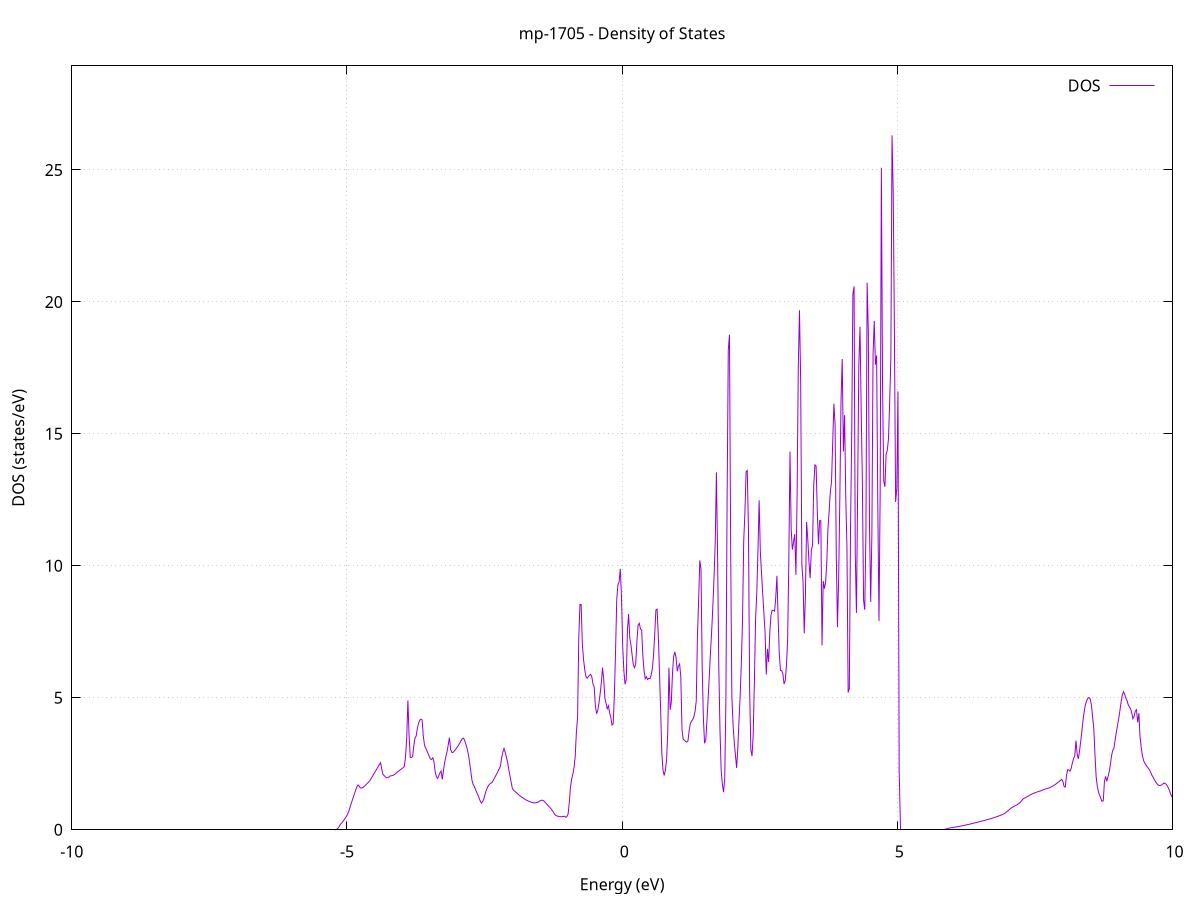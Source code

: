 set title 'mp-1705 - Density of States'
set xlabel 'Energy (eV)'
set ylabel 'DOS (states/eV)'
set grid
set xrange [-10:10]
set yrange [0:28.942]
set xzeroaxis lt -1
set terminal png size 800,600
set output 'mp-1705_dos_gnuplot.png'
plot '-' using 1:2 with lines title 'DOS'
-16.506800 0.000000
-16.485200 0.000000
-16.463600 0.000000
-16.442100 0.000000
-16.420500 0.000000
-16.398900 0.000000
-16.377400 0.000000
-16.355800 0.000000
-16.334300 0.000000
-16.312700 0.000000
-16.291100 0.000000
-16.269600 0.000000
-16.248000 0.000000
-16.226500 0.000000
-16.204900 0.000000
-16.183300 0.000000
-16.161800 0.000000
-16.140200 0.000000
-16.118600 0.000000
-16.097100 0.000000
-16.075500 0.000000
-16.054000 0.000000
-16.032400 0.000000
-16.010800 0.000000
-15.989300 0.000000
-15.967700 0.000000
-15.946100 0.000000
-15.924600 0.000000
-15.903000 0.000000
-15.881500 0.000000
-15.859900 0.000000
-15.838300 0.000000
-15.816800 0.000000
-15.795200 0.000000
-15.773700 0.000000
-15.752100 0.000000
-15.730500 0.000000
-15.709000 0.000000
-15.687400 0.000000
-15.665800 0.000000
-15.644300 0.000000
-15.622700 0.000000
-15.601200 0.000000
-15.579600 0.000000
-15.558000 0.000000
-15.536500 0.000000
-15.514900 0.000000
-15.493400 0.000000
-15.471800 0.000000
-15.450200 0.000000
-15.428700 0.000000
-15.407100 0.000000
-15.385500 0.000000
-15.364000 0.000000
-15.342400 0.000000
-15.320900 0.000000
-15.299300 0.000000
-15.277700 0.000000
-15.256200 0.000000
-15.234600 0.000000
-15.213000 0.000000
-15.191500 0.000000
-15.169900 0.000000
-15.148400 0.000000
-15.126800 0.000000
-15.105200 0.000000
-15.083700 0.000000
-15.062100 0.000000
-15.040600 0.000000
-15.019000 0.000000
-14.997400 0.000000
-14.975900 0.000000
-14.954300 0.000000
-14.932700 0.000000
-14.911200 0.000000
-14.889600 0.000000
-14.868100 0.000000
-14.846500 0.000000
-14.824900 0.000000
-14.803400 0.000000
-14.781800 0.000000
-14.760300 0.000000
-14.738700 0.000000
-14.717100 0.000000
-14.695600 0.000000
-14.674000 0.000000
-14.652400 0.000000
-14.630900 0.000000
-14.609300 0.000000
-14.587800 0.000000
-14.566200 0.000000
-14.544600 0.047100
-14.523100 0.322900
-14.501500 0.465900
-14.479900 0.620400
-14.458400 0.786400
-14.436800 0.963900
-14.415300 1.152900
-14.393700 1.349000
-14.372100 1.573300
-14.350600 1.880800
-14.329000 2.006600
-14.307500 2.117000
-14.285900 2.212100
-14.264300 2.291600
-14.242800 2.354900
-14.221200 2.398400
-14.199600 2.422100
-14.178100 2.432700
-14.156500 2.440900
-14.135000 2.445400
-14.113400 2.493600
-14.091800 2.593900
-14.070300 2.727100
-14.048700 2.868300
-14.027200 2.978700
-14.005600 3.089100
-13.984000 3.162600
-13.962500 3.195500
-13.940900 3.187100
-13.919300 3.123800
-13.897800 3.038500
-13.876200 2.949600
-13.854700 2.857100
-13.833100 2.760900
-13.811500 2.661000
-13.790000 2.570400
-13.768400 2.116600
-13.746800 1.954900
-13.725300 1.974800
-13.703700 2.061200
-13.682200 2.204700
-13.660600 2.318400
-13.639000 2.633800
-13.617500 3.087400
-13.595900 3.413600
-13.574400 3.841400
-13.552800 4.112500
-13.531200 4.565900
-13.509700 5.110600
-13.488100 6.406500
-13.466500 6.286100
-13.445000 5.745800
-13.423400 4.907800
-13.401900 4.393500
-13.380300 4.184400
-13.358700 3.922300
-13.337200 3.576000
-13.315600 3.145600
-13.294100 2.631000
-13.272500 2.371400
-13.250900 2.286000
-13.229400 2.328000
-13.207800 2.508700
-13.186200 2.597100
-13.164700 2.588800
-13.143100 2.658700
-13.121600 2.771300
-13.100000 3.111900
-13.078400 4.115300
-13.056900 4.514600
-13.035300 4.816500
-13.013700 5.049000
-12.992200 5.280500
-12.970600 5.802800
-12.949100 6.272800
-12.927500 5.895100
-12.905900 5.492700
-12.884400 5.584900
-12.862800 5.688100
-12.841300 5.710200
-12.819700 5.414900
-12.798100 4.343600
-12.776600 3.729700
-12.755000 3.645900
-12.733400 3.535900
-12.711900 3.456800
-12.690300 3.941200
-12.668800 4.391300
-12.647200 4.612800
-12.625600 4.092900
-12.604100 4.211300
-12.582500 4.715700
-12.560900 5.535500
-12.539400 7.397000
-12.517800 9.798000
-12.496300 13.563000
-12.474700 19.666100
-12.453100 14.035200
-12.431600 13.399000
-12.410000 12.263800
-12.388500 12.341100
-12.366900 18.700600
-12.345300 14.053800
-12.323800 9.318900
-12.302200 10.228400
-12.280600 10.290700
-12.259100 10.307400
-12.237500 10.426800
-12.216000 10.131600
-12.194400 7.263600
-12.172800 6.217900
-12.151300 5.671500
-12.129700 5.307100
-12.108200 4.973400
-12.086600 4.424100
-12.065000 5.934600
-12.043500 9.685200
-12.021900 14.892800
-12.000300 13.111500
-11.978800 11.199000
-11.957200 10.945200
-11.935700 10.684700
-11.914100 19.197300
-11.892500 8.895100
-11.871000 4.433400
-11.849400 4.061200
-11.827800 4.487800
-11.806300 4.303500
-11.784700 4.214400
-11.763200 3.859100
-11.741600 3.470000
-11.720000 3.402100
-11.698500 3.516600
-11.676900 4.089200
-11.655400 4.262700
-11.633800 4.587300
-11.612200 5.105900
-11.590700 5.753400
-11.569100 6.362600
-11.547500 9.462800
-11.526000 9.954200
-11.504400 7.523100
-11.482900 4.122000
-11.461300 25.915500
-11.439700 27.097100
-11.418200 24.021200
-11.396600 17.007200
-11.375100 19.320300
-11.353500 26.169800
-11.331900 28.110700
-11.310400 14.290600
-11.288800 8.309000
-11.267200 2.191600
-11.245700 0.000000
-11.224100 0.000000
-11.202600 0.000000
-11.181000 0.000000
-11.159400 0.000000
-11.137900 0.000000
-11.116300 0.000000
-11.094700 0.000000
-11.073200 0.000000
-11.051600 0.000000
-11.030100 0.000000
-11.008500 0.000000
-10.986900 0.000000
-10.965400 0.000000
-10.943800 0.000000
-10.922300 0.000000
-10.900700 0.000000
-10.879100 0.000000
-10.857600 0.000000
-10.836000 0.000000
-10.814400 0.000000
-10.792900 0.000000
-10.771300 0.000000
-10.749800 0.000000
-10.728200 0.000000
-10.706600 0.000000
-10.685100 0.000000
-10.663500 0.000000
-10.642000 0.000000
-10.620400 0.000000
-10.598800 0.000000
-10.577300 0.000000
-10.555700 0.000000
-10.534100 0.000000
-10.512600 0.000000
-10.491000 0.000000
-10.469500 0.000000
-10.447900 0.000000
-10.426300 0.000000
-10.404800 0.000000
-10.383200 0.000000
-10.361600 0.000000
-10.340100 0.000000
-10.318500 0.000000
-10.297000 0.000000
-10.275400 0.000000
-10.253800 0.000000
-10.232300 0.000000
-10.210700 0.000000
-10.189200 0.000000
-10.167600 0.000000
-10.146000 0.000000
-10.124500 0.000000
-10.102900 0.000000
-10.081300 0.000000
-10.059800 0.000000
-10.038200 0.000000
-10.016700 0.000000
-9.995100 0.000000
-9.973500 0.000000
-9.952000 0.000000
-9.930400 0.000000
-9.908900 0.000000
-9.887300 0.000000
-9.865700 0.000000
-9.844200 0.000000
-9.822600 0.000000
-9.801000 0.000000
-9.779500 0.000000
-9.757900 0.000000
-9.736400 0.000000
-9.714800 0.000000
-9.693200 0.000000
-9.671700 0.000000
-9.650100 0.000000
-9.628500 0.000000
-9.607000 0.000000
-9.585400 0.000000
-9.563900 0.000000
-9.542300 0.000000
-9.520700 0.000000
-9.499200 0.000000
-9.477600 0.000000
-9.456100 0.000000
-9.434500 0.000000
-9.412900 0.000000
-9.391400 0.000000
-9.369800 0.000000
-9.348200 0.000000
-9.326700 0.000000
-9.305100 0.000000
-9.283600 0.000000
-9.262000 0.000000
-9.240400 0.000000
-9.218900 0.000000
-9.197300 0.000000
-9.175800 0.000000
-9.154200 0.000000
-9.132600 0.000000
-9.111100 0.000000
-9.089500 0.000000
-9.067900 0.000000
-9.046400 0.000000
-9.024800 0.000000
-9.003300 0.000000
-8.981700 0.000000
-8.960100 0.000000
-8.938600 0.000000
-8.917000 0.000000
-8.895400 0.000000
-8.873900 0.000000
-8.852300 0.000000
-8.830800 0.000000
-8.809200 0.000000
-8.787600 0.000000
-8.766100 0.000000
-8.744500 0.000000
-8.723000 0.000000
-8.701400 0.000000
-8.679800 0.000000
-8.658300 0.000000
-8.636700 0.000000
-8.615100 0.000000
-8.593600 0.000000
-8.572000 0.000000
-8.550500 0.000000
-8.528900 0.000000
-8.507300 0.000000
-8.485800 0.000000
-8.464200 0.000000
-8.442600 0.000000
-8.421100 0.000000
-8.399500 0.000000
-8.378000 0.000000
-8.356400 0.000000
-8.334800 0.000000
-8.313300 0.000000
-8.291700 0.000000
-8.270200 0.000000
-8.248600 0.000000
-8.227000 0.000000
-8.205500 0.000000
-8.183900 0.000000
-8.162300 0.000000
-8.140800 0.000000
-8.119200 0.000000
-8.097700 0.000000
-8.076100 0.000000
-8.054500 0.000000
-8.033000 0.000000
-8.011400 0.000000
-7.989900 0.000000
-7.968300 0.000000
-7.946700 0.000000
-7.925200 0.000000
-7.903600 0.000000
-7.882000 0.000000
-7.860500 0.000000
-7.838900 0.000000
-7.817400 0.000000
-7.795800 0.000000
-7.774200 0.000000
-7.752700 0.000000
-7.731100 0.000000
-7.709500 0.000000
-7.688000 0.000000
-7.666400 0.000000
-7.644900 0.000000
-7.623300 0.000000
-7.601700 0.000000
-7.580200 0.000000
-7.558600 0.000000
-7.537100 0.000000
-7.515500 0.000000
-7.493900 0.000000
-7.472400 0.000000
-7.450800 0.000000
-7.429200 0.000000
-7.407700 0.000000
-7.386100 0.000000
-7.364600 0.000000
-7.343000 0.000000
-7.321400 0.000000
-7.299900 0.000000
-7.278300 0.000000
-7.256800 0.000000
-7.235200 0.000000
-7.213600 0.000000
-7.192100 0.000000
-7.170500 0.000000
-7.148900 0.000000
-7.127400 0.000000
-7.105800 0.000000
-7.084300 0.000000
-7.062700 0.000000
-7.041100 0.000000
-7.019600 0.000000
-6.998000 0.000000
-6.976400 0.000000
-6.954900 0.000000
-6.933300 0.000000
-6.911800 0.000000
-6.890200 0.000000
-6.868600 0.000000
-6.847100 0.000000
-6.825500 0.000000
-6.804000 0.000000
-6.782400 0.000000
-6.760800 0.000000
-6.739300 0.000000
-6.717700 0.000000
-6.696100 0.000000
-6.674600 0.000000
-6.653000 0.000000
-6.631500 0.000000
-6.609900 0.000000
-6.588300 0.000000
-6.566800 0.000000
-6.545200 0.000000
-6.523700 0.000000
-6.502100 0.000000
-6.480500 0.000000
-6.459000 0.000000
-6.437400 0.000000
-6.415800 0.000000
-6.394300 0.000000
-6.372700 0.000000
-6.351200 0.000000
-6.329600 0.000000
-6.308000 0.000000
-6.286500 0.000000
-6.264900 0.000000
-6.243300 0.000000
-6.221800 0.000000
-6.200200 0.000000
-6.178700 0.000000
-6.157100 0.000000
-6.135500 0.000000
-6.114000 0.000000
-6.092400 0.000000
-6.070900 0.000000
-6.049300 0.000000
-6.027700 0.000000
-6.006200 0.000000
-5.984600 0.000000
-5.963000 0.000000
-5.941500 0.000000
-5.919900 0.000000
-5.898400 0.000000
-5.876800 0.000000
-5.855200 0.000000
-5.833700 0.000000
-5.812100 0.000000
-5.790600 0.000000
-5.769000 0.000000
-5.747400 0.000000
-5.725900 0.000000
-5.704300 0.000000
-5.682700 0.000000
-5.661200 0.000000
-5.639600 0.000000
-5.618100 0.000000
-5.596500 0.000000
-5.574900 0.000000
-5.553400 0.000000
-5.531800 0.000000
-5.510200 0.000000
-5.488700 0.000000
-5.467100 0.000000
-5.445600 0.000000
-5.424000 0.000000
-5.402400 0.000000
-5.380900 0.000000
-5.359300 0.000000
-5.337800 0.000000
-5.316200 0.000000
-5.294600 0.000000
-5.273100 0.000000
-5.251500 0.000000
-5.229900 0.000000
-5.208400 0.000600
-5.186800 0.017200
-5.165300 0.056200
-5.143700 0.117500
-5.122100 0.196900
-5.100600 0.246900
-5.079000 0.301900
-5.057500 0.361900
-5.035900 0.426800
-5.014300 0.496100
-4.992800 0.569000
-4.971200 0.675800
-4.949600 0.818400
-4.928100 0.958900
-4.906500 1.097300
-4.885000 1.233500
-4.863400 1.367700
-4.841800 1.499700
-4.820300 1.629600
-4.798700 1.699600
-4.777100 1.651600
-4.755600 1.585100
-4.734000 1.578300
-4.712500 1.601400
-4.690900 1.634200
-4.669300 1.676100
-4.647800 1.720500
-4.626200 1.766100
-4.604700 1.813700
-4.583100 1.863600
-4.561500 1.939800
-4.540000 2.016500
-4.518400 2.093400
-4.496800 2.170000
-4.475300 2.246500
-4.453700 2.322800
-4.432200 2.397800
-4.410600 2.470200
-4.389000 2.539800
-4.367500 2.294600
-4.345900 2.096900
-4.324300 2.052800
-4.302800 1.999600
-4.281200 1.970000
-4.259700 1.975300
-4.238100 2.000100
-4.216500 2.040500
-4.195000 2.043900
-4.173400 2.054100
-4.151900 2.075100
-4.130300 2.104900
-4.108700 2.141800
-4.087200 2.179300
-4.065600 2.215800
-4.044000 2.251500
-4.022500 2.286200
-4.000900 2.320000
-3.979400 2.352800
-3.957800 2.407500
-3.936200 2.755100
-3.914700 3.470400
-3.893100 4.898500
-3.871600 3.576700
-3.850000 2.742800
-3.828400 2.740300
-3.806900 2.776000
-3.785300 3.183100
-3.763700 3.475500
-3.742200 3.555500
-3.720600 3.849800
-3.699100 4.035600
-3.677500 4.147900
-3.655900 4.190900
-3.634400 4.163700
-3.612800 3.551100
-3.591200 3.204100
-3.569700 3.099700
-3.548100 2.997000
-3.526600 2.887700
-3.505000 2.778400
-3.483400 2.679500
-3.461900 2.667200
-3.440300 2.726900
-3.418800 2.573300
-3.397200 2.189000
-3.375600 2.017700
-3.354100 1.947500
-3.332500 2.045200
-3.310900 2.157800
-3.289400 2.222800
-3.267800 1.911500
-3.246300 2.244600
-3.224700 2.555200
-3.203100 2.777400
-3.181600 2.960700
-3.160000 3.216800
-3.138500 3.492600
-3.116900 3.052900
-3.095300 2.934800
-3.073800 2.926900
-3.052200 2.977300
-3.030600 3.033600
-3.009100 3.094500
-2.987500 3.160000
-2.966000 3.230100
-2.944400 3.304800
-2.922800 3.386000
-2.901300 3.459600
-2.879700 3.467900
-2.858100 3.364200
-2.836600 3.222000
-2.815000 3.066300
-2.793500 2.849700
-2.771900 2.567400
-2.750300 2.210900
-2.728800 1.880100
-2.707200 1.708800
-2.685700 1.640900
-2.664100 1.525700
-2.642500 1.419900
-2.621000 1.318600
-2.599400 1.201800
-2.577800 1.087600
-2.556300 1.009400
-2.534700 1.067200
-2.513200 1.170600
-2.491600 1.342800
-2.470000 1.488600
-2.448500 1.601200
-2.426900 1.681100
-2.405400 1.734900
-2.383800 1.764900
-2.362200 1.796000
-2.340700 1.876300
-2.319100 1.959000
-2.297500 2.044300
-2.276000 2.132000
-2.254400 2.222100
-2.232900 2.313300
-2.211300 2.405200
-2.189700 2.716300
-2.168200 2.938500
-2.146600 3.082000
-2.125000 2.931200
-2.103500 2.763200
-2.081900 2.565500
-2.060400 2.300100
-2.038800 2.046000
-2.017200 1.803300
-1.995700 1.578200
-1.974100 1.499700
-1.952600 1.463300
-1.931000 1.424300
-1.909400 1.383000
-1.887900 1.342600
-1.866300 1.304300
-1.844700 1.268300
-1.823200 1.234500
-1.801600 1.202800
-1.780100 1.173400
-1.758500 1.146100
-1.736900 1.121100
-1.715400 1.098200
-1.693800 1.077600
-1.672300 1.059100
-1.650700 1.042600
-1.629100 1.029800
-1.607600 1.022400
-1.586000 1.020400
-1.564400 1.023900
-1.542900 1.032800
-1.521300 1.058000
-1.499800 1.087300
-1.478200 1.112700
-1.456600 1.119700
-1.435100 1.109300
-1.413500 1.075500
-1.391900 1.025000
-1.370400 0.974800
-1.348800 0.925200
-1.327300 0.876000
-1.305700 0.827200
-1.284100 0.774500
-1.262600 0.711300
-1.241000 0.639700
-1.219500 0.570000
-1.197900 0.536300
-1.176300 0.518100
-1.154800 0.505000
-1.133200 0.497100
-1.111600 0.494400
-1.090100 0.496800
-1.068500 0.504400
-1.047000 0.515900
-1.025400 0.473700
-1.003800 0.505800
-0.982300 0.597200
-0.960700 1.023300
-0.939100 1.611100
-0.917600 1.925000
-0.896000 2.099900
-0.874500 2.353300
-0.852900 2.775800
-0.831300 3.706700
-0.809800 4.257300
-0.788200 7.241800
-0.766700 8.537800
-0.745100 8.531900
-0.723500 7.049200
-0.702000 6.465000
-0.680400 6.077000
-0.658800 5.817500
-0.637300 5.739100
-0.615700 5.795600
-0.594200 5.851900
-0.572600 5.888600
-0.551000 5.790000
-0.529500 5.519200
-0.507900 5.413400
-0.486400 4.694700
-0.464800 4.394600
-0.443200 4.522600
-0.421700 4.796000
-0.400100 5.152400
-0.378500 5.568700
-0.357000 6.144300
-0.335400 5.717900
-0.313900 4.980400
-0.292300 4.793600
-0.270700 4.584300
-0.249200 4.696800
-0.227600 4.432700
-0.206000 4.255400
-0.184500 3.970800
-0.162900 4.014900
-0.141400 5.082800
-0.119800 6.769900
-0.098200 8.720000
-0.076700 9.287500
-0.055100 9.386500
-0.033600 9.884400
-0.012000 8.841900
0.009600 6.976200
0.031100 6.028700
0.052700 5.516100
0.074300 5.671800
0.095800 7.557600
0.117400 8.178000
0.138900 7.271500
0.160500 6.990200
0.182100 6.606600
0.203600 6.245800
0.225200 6.139000
0.246700 6.284200
0.268300 7.140900
0.289900 7.749800
0.311400 7.825600
0.333000 7.613500
0.354600 7.561800
0.376100 6.607100
0.397700 6.037700
0.419200 5.722600
0.440800 5.795700
0.462400 5.692700
0.483900 5.733500
0.505500 5.727300
0.527100 5.862600
0.548600 6.102500
0.570200 6.607100
0.591700 7.389400
0.613300 8.327100
0.634900 8.361800
0.656400 7.387700
0.678000 6.004500
0.699500 4.516000
0.721100 2.901800
0.742700 2.253000
0.764200 2.055700
0.785800 2.266400
0.807400 2.641000
0.828900 3.712100
0.850500 6.141800
0.872000 4.543600
0.893600 4.840500
0.915200 5.953300
0.936700 6.567400
0.958300 6.741600
0.979800 6.510400
1.001400 6.004100
1.023000 6.201500
1.044500 6.284800
1.066100 5.788300
1.087700 3.795400
1.109200 3.422100
1.130800 3.392400
1.152300 3.348900
1.173900 3.322800
1.195500 3.359100
1.217000 3.750100
1.238600 4.019900
1.260200 4.112400
1.281700 4.173400
1.303300 4.287700
1.324800 4.485500
1.346400 4.874900
1.368000 7.312000
1.389500 8.693000
1.411100 10.207700
1.432600 9.863600
1.454200 6.188000
1.475800 4.248000
1.497300 3.277800
1.518900 3.396300
1.540500 4.109100
1.562000 4.965800
1.583600 5.813200
1.605100 6.725800
1.626700 7.529200
1.648300 8.479200
1.669800 9.590200
1.691400 10.905900
1.712900 13.542000
1.734500 10.340500
1.756100 6.193400
1.777600 3.775300
1.799200 2.261000
1.820800 1.729200
1.842300 1.426400
1.863900 1.918900
1.885400 4.967800
1.907000 12.470000
1.928600 18.177300
1.950100 18.758200
1.971700 10.660500
1.993300 5.053400
2.014800 4.013000
2.036400 3.318300
2.057900 2.854700
2.079500 2.344100
2.101100 3.059600
2.122600 4.123100
2.144200 5.074300
2.165700 6.293700
2.187300 7.966100
2.208900 10.931700
2.230400 11.999600
2.252000 13.563500
2.273600 13.610600
2.295100 11.387400
2.316700 5.301200
2.338200 3.032800
2.359800 2.790700
2.381400 3.608500
2.402900 5.589800
2.424500 8.002100
2.446000 8.952200
2.467600 10.553200
2.489200 12.484700
2.510700 10.537700
2.532300 9.717100
2.553900 8.955500
2.575400 8.219200
2.597000 7.460800
2.618500 5.884000
2.640100 6.855300
2.661700 6.352100
2.683200 7.482300
2.704800 8.144900
2.726400 8.317900
2.747900 8.309400
2.769500 8.282400
2.791000 8.799100
2.812600 9.622300
2.834200 8.005500
2.855700 6.643300
2.877300 6.035700
2.898800 6.032100
2.920400 5.914300
2.942000 5.519900
2.963500 5.652800
2.985100 6.222700
3.006700 7.175400
3.028200 10.124100
3.049800 14.328700
3.071300 11.402800
3.092900 10.614100
3.114500 10.903100
3.136000 11.202700
3.157600 9.661600
3.179200 12.687100
3.200700 17.554000
3.222300 19.681800
3.243800 16.999800
3.265400 10.042200
3.287000 9.393000
3.308500 7.443800
3.330100 8.870100
3.351600 11.661400
3.373200 10.997700
3.394800 10.142300
3.416300 9.535700
3.437900 10.598300
3.459500 10.775200
3.481000 13.042900
3.502600 13.826600
3.524100 13.781100
3.545700 12.068300
3.567300 10.815300
3.588800 11.714300
3.610400 11.709900
3.631900 6.987300
3.653500 9.426200
3.675100 9.136200
3.696600 9.367100
3.718200 10.123600
3.739800 11.424400
3.761300 12.070300
3.782900 12.815100
3.804400 13.180600
3.826000 14.673100
3.847600 16.140400
3.869100 15.370200
3.890700 10.469100
3.912300 7.675100
3.933800 9.477100
3.955400 12.559000
3.976900 16.248600
3.998500 17.836500
4.020100 14.331900
4.041600 15.708400
4.063200 12.593900
4.084700 10.723900
4.106300 5.201800
4.127900 5.353100
4.149400 11.370800
4.171000 14.903200
4.192600 20.287100
4.214100 20.589600
4.235700 10.481600
4.257200 8.215500
4.278800 12.789200
4.300400 17.621300
4.321900 19.058000
4.343500 15.877100
4.365000 13.166700
4.386600 8.700400
4.408200 8.335700
4.429700 11.303800
4.451300 20.728900
4.472900 18.929800
4.494400 11.513500
4.516000 8.632500
4.537500 11.132600
4.559100 17.997100
4.580700 19.279700
4.602200 17.621600
4.623800 17.968900
4.645400 12.277000
4.666900 7.906900
4.688500 12.818000
4.710000 25.082500
4.731600 16.814200
4.753200 13.212200
4.774700 12.993500
4.796300 14.227700
4.817800 14.378100
4.839400 14.809300
4.861000 16.213000
4.882500 17.867600
4.904100 26.311100
4.925700 24.109600
4.947200 18.854200
4.968800 12.420800
4.990300 12.937600
5.011900 16.609100
5.033500 2.273800
5.055000 0.000000
5.076600 0.000000
5.098100 0.000000
5.119700 0.000000
5.141300 0.000000
5.162800 0.000000
5.184400 0.000000
5.206000 0.000000
5.227500 0.000000
5.249100 0.000000
5.270600 0.000000
5.292200 0.000000
5.313800 0.000000
5.335300 0.000000
5.356900 0.000000
5.378500 0.000000
5.400000 0.000000
5.421600 0.000000
5.443100 0.000000
5.464700 0.000000
5.486300 0.000000
5.507800 0.000000
5.529400 0.000000
5.550900 0.000000
5.572500 0.000000
5.594100 0.000000
5.615600 0.000000
5.637200 0.000000
5.658800 0.000000
5.680300 0.000000
5.701900 0.000000
5.723400 0.000000
5.745000 0.000000
5.766600 0.000000
5.788100 0.000000
5.809700 0.000000
5.831200 0.000000
5.852800 0.011900
5.874400 0.026200
5.895900 0.039200
5.917500 0.050800
5.939100 0.061100
5.960600 0.070100
5.982200 0.077800
6.003700 0.084900
6.025300 0.092200
6.046900 0.099700
6.068400 0.107500
6.090000 0.115500
6.111600 0.123700
6.133100 0.132200
6.154700 0.141000
6.176200 0.149900
6.197800 0.159200
6.219400 0.168600
6.240900 0.178300
6.262500 0.188300
6.284000 0.198400
6.305600 0.208900
6.327200 0.219500
6.348700 0.230400
6.370300 0.241600
6.391900 0.253000
6.413400 0.264400
6.435000 0.275800
6.456500 0.287300
6.478100 0.298800
6.499700 0.310300
6.521200 0.321900
6.542800 0.333500
6.564300 0.345100
6.585900 0.356800
6.607500 0.368700
6.629000 0.381200
6.650600 0.394100
6.672200 0.407400
6.693700 0.420600
6.715300 0.434200
6.736800 0.448200
6.758400 0.462600
6.780000 0.477400
6.801500 0.492500
6.823100 0.508100
6.844700 0.524000
6.866200 0.540400
6.887800 0.557100
6.909300 0.575800
6.930900 0.598500
6.952500 0.625300
6.974000 0.656100
6.995600 0.690900
7.017100 0.729800
7.038700 0.772400
7.060300 0.810700
7.081800 0.839300
7.103400 0.865800
7.125000 0.891200
7.146500 0.916000
7.168100 0.940100
7.189600 0.966300
7.211200 1.000000
7.232800 1.041300
7.254300 1.090200
7.275900 1.146800
7.297500 1.184900
7.319000 1.206900
7.340600 1.230300
7.362100 1.255300
7.383700 1.281600
7.405300 1.309500
7.426800 1.333900
7.448400 1.355100
7.469900 1.375000
7.491500 1.393800
7.513100 1.411300
7.534600 1.427500
7.556200 1.442500
7.577800 1.456200
7.599300 1.468800
7.620900 1.488300
7.642400 1.507700
7.664000 1.525000
7.685600 1.540200
7.707100 1.553400
7.728700 1.564500
7.750200 1.581300
7.771800 1.600300
7.793400 1.621500
7.814900 1.644900
7.836500 1.670400
7.858100 1.698400
7.879600 1.730300
7.901200 1.766400
7.922700 1.806700
7.944300 1.836400
7.965900 1.872400
7.987400 1.910200
8.009000 1.823400
8.030600 1.636900
8.052100 1.619300
8.073700 2.060800
8.095200 2.275100
8.116800 2.264600
8.138400 2.222200
8.159900 2.334800
8.181500 2.537200
8.203000 2.697600
8.224600 2.806800
8.246200 3.376100
8.267700 2.866200
8.289300 2.680600
8.310900 2.996100
8.332400 3.354500
8.354000 3.746400
8.375500 4.166600
8.397100 4.502800
8.418700 4.745600
8.440200 4.883700
8.461800 4.980600
8.483300 5.012200
8.504900 4.960700
8.526500 4.732900
8.548000 4.289300
8.569600 3.854600
8.591200 2.871600
8.612700 2.004400
8.634300 1.637000
8.655800 1.427400
8.677400 1.296500
8.699000 1.180000
8.720500 1.076000
8.742100 1.097400
8.763700 1.836900
8.785200 2.023300
8.806800 1.834900
8.828300 2.013000
8.849900 2.195000
8.871500 2.476700
8.893000 2.809300
8.914600 3.009600
8.936100 3.089500
8.957700 3.401900
8.979300 3.694400
9.000800 3.961100
9.022400 4.204200
9.044000 4.511600
9.065500 4.834000
9.087100 5.094800
9.108600 5.229900
9.130200 5.137800
9.151800 4.991100
9.173300 4.899200
9.194900 4.741600
9.216400 4.651500
9.238000 4.591100
9.259600 4.430300
9.281100 4.208600
9.302700 4.304000
9.324300 4.495300
9.345800 4.547800
9.367400 4.068600
9.388900 4.418000
9.410500 3.513000
9.432100 3.111200
9.453600 2.813800
9.475200 2.620100
9.496800 2.522900
9.518300 2.453600
9.539900 2.388300
9.561400 2.326900
9.583000 2.263200
9.604600 2.171900
9.626100 2.067400
9.647700 1.993100
9.669200 1.902700
9.690800 1.824400
9.712400 1.758200
9.733900 1.705200
9.755500 1.677500
9.777100 1.678300
9.798600 1.696300
9.820200 1.730700
9.841700 1.767000
9.863300 1.759100
9.884900 1.723100
9.906400 1.659300
9.928000 1.571400
9.949500 1.461300
9.971100 1.330400
9.992700 1.247200
10.014200 1.210900
10.035800 1.175000
10.057400 1.139300
10.078900 1.103900
10.100500 1.064600
10.122000 1.019300
10.143600 0.973200
10.165200 0.930000
10.186700 0.889200
10.208300 0.850500
10.229900 0.812400
10.251400 0.774600
10.273000 0.736100
10.294500 0.696900
10.316100 0.657100
10.337700 0.616600
10.359200 0.575400
10.380800 0.533500
10.402300 0.490900
10.423900 0.447600
10.445500 0.403600
10.467000 0.358900
10.488600 0.313700
10.510200 0.269600
10.531700 0.227800
10.553300 0.183300
10.574800 0.143500
10.596400 0.108700
10.618000 0.078600
10.639500 0.053400
10.661100 0.033100
10.682700 0.017600
10.704200 0.007000
10.725800 0.001200
10.747300 0.000000
10.768900 0.000000
10.790500 0.000000
10.812000 0.000000
10.833600 0.000000
10.855100 0.000000
10.876700 0.000000
10.898300 0.000000
10.919800 0.000000
10.941400 0.000000
10.963000 0.000000
10.984500 0.000000
11.006100 0.000000
11.027600 0.000000
11.049200 0.000000
11.070800 0.000000
11.092300 0.000000
11.113900 0.000000
11.135400 0.000000
11.157000 0.000000
11.178600 0.000000
11.200100 0.000000
11.221700 0.000000
11.243300 0.000000
11.264800 0.000000
11.286400 0.000000
11.307900 0.000000
11.329500 0.000000
11.351100 0.000000
11.372600 0.000000
11.394200 0.000000
11.415800 0.000000
11.437300 0.000000
11.458900 0.001100
11.480400 0.104800
11.502000 0.184500
11.523600 0.243600
11.545100 0.306800
11.566700 0.403400
11.588200 0.530100
11.609800 0.657400
11.631400 0.785000
11.652900 0.913200
11.674500 1.041800
11.696100 1.171800
11.717600 1.338700
11.739200 1.613000
11.760700 1.997200
11.782300 2.128700
11.803900 2.361000
11.825400 2.581700
11.847000 2.782700
11.868500 2.964100
11.890100 3.132200
11.911700 3.685000
11.933200 4.329900
11.954800 5.096700
11.976400 5.912700
11.997900 6.694200
12.019500 7.460000
12.041000 7.395500
12.062600 7.061500
12.084200 5.895900
12.105700 4.792900
12.127300 4.456200
12.148900 4.096200
12.170400 3.795000
12.192000 3.493800
12.213500 3.174000
12.235100 2.909800
12.256700 2.725700
12.278200 2.691700
12.299800 3.032800
12.321300 3.744800
12.342900 4.269400
12.364500 4.634300
12.386000 4.847800
12.407600 4.965200
12.429200 5.006100
12.450700 5.115300
12.472300 5.327100
12.493800 5.644700
12.515400 6.066700
12.537000 5.683200
12.558500 5.250200
12.580100 5.088200
12.601600 4.856800
12.623200 5.015700
12.644800 5.004800
12.666300 5.030000
12.687900 5.156200
12.709500 5.449900
12.731000 5.849400
12.752600 6.025400
12.774100 5.970700
12.795700 6.569400
12.817300 7.166600
12.838800 6.248500
12.860400 5.288000
12.882000 4.717700
12.903500 3.915300
12.925100 3.824300
12.946600 3.818400
12.968200 3.885400
12.989800 3.994200
13.011300 4.139300
13.032900 4.386800
13.054400 4.760200
13.076000 5.229800
13.097600 5.805900
13.119100 6.478700
13.140700 7.355300
13.162300 9.720800
13.183800 8.293000
13.205400 6.428200
13.226900 5.535900
13.248500 5.151900
13.270100 5.035500
13.291600 5.059200
13.313200 4.989800
13.334700 4.815900
13.356300 4.753900
13.377900 4.802700
13.399400 4.496900
13.421000 4.150000
13.442600 4.041100
13.464100 3.959500
13.485700 4.042500
13.507200 4.283300
13.528800 4.765300
13.550400 5.031200
13.571900 6.192700
13.593500 6.389700
13.615100 6.313900
13.636600 5.715300
13.658200 5.074700
13.679700 4.871100
13.701300 4.661000
13.722900 4.481600
13.744400 4.377600
13.766000 4.351400
13.787500 4.426700
13.809100 4.562000
13.830700 5.554800
13.852200 5.279200
13.873800 5.343400
13.895400 5.564300
13.916900 6.818200
13.938500 8.360200
13.960000 7.808500
13.981600 6.329700
14.003200 6.105400
14.024700 5.710700
14.046300 5.028900
14.067800 3.934200
14.089400 2.773100
14.111000 1.711100
14.132500 0.956900
14.154100 0.636600
14.175700 0.538000
14.197200 0.650500
14.218800 0.769100
14.240300 1.009400
14.261900 1.526300
14.283500 2.219600
14.305000 2.598200
14.326600 4.010500
14.348200 4.963900
14.369700 5.588200
14.391300 5.696900
14.412800 5.701900
14.434400 5.700600
14.456000 5.635700
14.477500 5.508000
14.499100 5.358200
14.520600 5.227700
14.542200 5.061800
14.563800 4.859500
14.585300 4.370300
14.606900 3.851700
14.628500 3.359600
14.650000 2.981400
14.671600 2.765600
14.693100 2.716200
14.714700 2.861800
14.736300 3.135200
14.757800 3.379200
14.779400 3.765500
14.801000 4.498300
14.822500 5.444400
14.844100 8.669600
14.865600 8.261000
14.887200 7.849800
14.908800 7.724900
14.930300 7.246100
14.951900 6.424900
14.973400 5.770900
14.995000 5.290900
15.016600 4.855400
15.038100 4.451400
15.059700 4.050900
15.081300 3.791600
15.102800 3.484600
15.124400 3.348400
15.145900 4.790200
15.167500 6.950900
15.189100 7.637100
15.210600 9.122800
15.232200 10.162600
15.253700 8.742700
15.275300 8.268300
15.296900 8.002900
15.318400 6.579700
15.340000 5.867500
15.361600 7.335000
15.383100 7.850700
15.404700 8.211700
15.426200 8.268300
15.447800 8.278900
15.469400 8.256100
15.490900 8.290600
15.512500 8.073400
15.534100 7.723200
15.555600 7.310400
15.577200 6.866200
15.598700 6.368700
15.620300 5.934600
15.641900 5.634800
15.663400 5.617700
15.685000 5.776000
15.706500 5.769900
15.728100 5.705600
15.749700 6.131900
15.771200 7.253800
15.792800 6.855300
15.814400 6.168900
15.835900 5.844700
15.857500 5.685000
15.879000 5.578400
15.900600 6.595400
15.922200 7.924100
15.943700 8.926700
15.965300 8.478300
15.986800 8.340600
16.008400 8.712600
16.030000 7.574000
16.051500 7.028300
16.073100 7.041200
16.094700 4.978100
16.116200 4.460800
16.137800 4.057600
16.159300 3.999400
16.180900 3.968500
16.202500 3.714100
16.224000 3.496300
16.245600 3.317100
16.267200 3.170500
16.288700 2.933900
16.310300 2.075400
16.331800 0.707100
16.353400 0.358400
16.375000 0.709400
16.396500 0.572300
16.418100 0.499900
16.439600 0.448500
16.461200 0.496900
16.482800 0.547400
16.504300 0.599900
16.525900 0.654500
16.547500 0.711200
16.569000 0.770000
16.590600 0.830800
16.612100 0.893600
16.633700 0.958600
16.655300 1.025600
16.676800 1.092700
16.698400 1.165700
16.719900 1.321100
16.741500 1.728600
16.763100 2.409900
16.784600 3.707300
16.806200 9.852700
16.827800 7.272900
16.849300 8.135300
16.870900 8.397900
16.892400 8.241300
16.914000 8.242300
16.935600 8.342300
16.957100 7.720300
16.978700 7.245700
17.000300 8.227000
17.021800 9.646100
17.043400 10.392800
17.064900 11.403600
17.086500 10.797000
17.108100 10.612700
17.129600 9.035800
17.151200 8.443400
17.172700 7.671300
17.194300 7.139200
17.215900 7.560400
17.237400 7.652200
17.259000 6.926500
17.280600 5.903100
17.302100 4.865100
17.323700 4.677700
17.345200 4.721600
17.366800 4.933000
17.388400 5.946400
17.409900 6.340100
17.431500 6.850800
17.453000 9.877500
17.474600 10.076900
17.496200 8.881700
17.517700 8.505900
17.539300 9.061300
17.560900 8.402200
17.582400 8.734500
17.604000 9.115000
17.625500 8.668900
17.647100 7.746200
17.668700 7.466800
17.690200 12.882100
17.711800 13.138400
17.733400 12.572100
17.754900 9.528500
17.776500 7.661400
17.798000 6.258100
17.819600 6.725500
17.841200 6.680700
17.862700 6.891100
17.884300 7.313000
17.905800 8.006800
17.927400 8.523800
17.949000 8.412800
17.970500 8.324500
17.992100 8.125900
18.013700 7.806700
18.035200 7.613500
18.056800 7.428600
18.078300 7.935200
18.099900 8.379600
18.121500 8.363600
18.143000 8.265600
18.164600 7.827900
18.186100 7.204600
18.207700 7.443200
18.229300 8.724700
18.250800 9.542400
18.272400 9.250100
18.294000 8.849800
18.315500 8.958700
18.337100 9.229000
18.358600 14.306000
18.380200 13.449900
18.401800 10.322900
18.423300 9.383400
18.444900 8.974300
18.466500 8.957600
18.488000 9.833900
18.509600 13.439600
18.531100 17.796100
18.552700 18.089300
18.574300 14.358300
18.595800 10.224700
18.617400 7.737000
18.638900 8.961000
18.660500 9.959600
18.682100 10.818600
18.703600 11.479700
18.725200 8.436500
18.746800 7.270800
18.768300 8.565800
18.789900 14.501000
18.811400 13.806000
18.833000 12.418600
18.854600 11.059500
18.876100 9.975200
18.897700 8.696900
18.919300 7.214400
18.940800 3.645400
18.962400 2.178300
18.983900 1.969200
19.005500 2.112900
19.027100 2.365100
19.048600 2.725200
19.070200 3.394000
19.091700 4.937200
19.113300 6.632800
19.134900 7.935500
19.156400 8.416800
19.178000 9.118500
19.199600 6.693000
19.221100 5.185800
19.242700 4.966200
19.264200 4.685500
19.285800 4.679900
19.307400 4.586600
19.328900 4.381800
19.350500 4.297800
19.372000 4.209200
19.393600 4.037000
19.415200 3.903300
19.436700 3.802200
19.458300 3.779700
19.479900 3.878400
19.501400 3.651500
19.523000 3.333200
19.544500 3.132200
19.566100 2.999500
19.587700 3.015500
19.609200 3.047200
19.630800 3.097100
19.652400 3.165800
19.673900 3.253400
19.695500 3.403600
19.717000 3.641900
19.738600 3.998900
19.760200 4.181200
19.781700 4.386900
19.803300 4.609100
19.824800 4.403300
19.846400 4.106800
19.868000 3.947200
19.889500 3.913700
19.911100 3.848900
19.932700 4.144200
19.954200 4.250700
19.975800 4.053900
19.997300 3.966300
20.018900 4.269800
20.040500 4.398800
20.062000 4.453500
20.083600 5.260400
20.105100 6.204800
20.126700 6.659100
20.148300 6.879300
20.169800 7.019300
20.191400 7.337200
20.213000 6.869500
20.234500 5.045500
20.256100 4.512700
20.277600 4.139600
20.299200 3.862000
20.320800 3.616700
20.342300 3.399300
20.363900 3.285600
20.385500 3.233400
20.407000 3.296700
20.428600 3.439200
20.450100 3.563000
20.471700 3.623900
20.493300 3.590100
20.514800 3.517600
20.536400 2.843700
20.557900 2.986100
20.579500 3.237400
20.601100 3.458000
20.622600 3.654200
20.644200 3.862500
20.665800 4.091200
20.687300 4.341700
20.708900 4.487500
20.730400 4.539700
20.752000 4.558700
20.773600 4.529600
20.795100 4.332700
20.816700 4.002000
20.838200 3.829900
20.859800 3.811100
20.881400 3.873100
20.902900 3.963300
20.924500 4.140700
20.946100 4.289800
20.967600 4.473300
20.989200 4.909900
21.010700 5.250700
21.032300 6.405200
21.053900 7.161000
21.075400 6.865600
21.097000 6.293700
21.118600 5.588300
21.140100 5.160700
21.161700 4.674100
21.183200 4.069600
21.204800 2.931900
21.226400 2.531900
21.247900 2.272900
21.269500 2.044400
21.291000 2.015100
21.312600 3.695300
21.334200 4.534600
21.355700 5.132000
21.377300 5.760800
21.398900 5.914300
21.420400 6.247100
21.442000 5.788300
21.463500 5.118300
21.485100 4.638100
21.506700 4.220300
21.528200 3.931200
21.549800 3.769300
21.571300 3.710300
21.592900 3.712500
21.614500 3.714000
21.636000 3.650100
21.657600 3.569900
21.679200 3.466500
21.700700 3.283200
21.722300 3.252600
21.743800 3.242900
21.765400 3.254000
21.787000 3.512200
21.808500 3.714300
21.830100 3.860400
21.851700 4.043900
21.873200 4.314500
21.894800 4.219500
21.916300 4.289300
21.937900 4.438500
21.959500 4.481900
21.981000 4.492200
22.002600 4.469000
22.024100 4.370900
22.045700 4.422800
22.067300 4.667400
22.088800 4.682700
22.110400 4.734900
22.132000 4.863000
22.153500 4.919600
22.175100 5.088300
22.196600 5.307200
22.218200 5.573700
22.239800 5.791000
22.261300 5.989400
22.282900 6.097500
22.304500 6.118900
22.326000 5.961600
22.347600 5.785200
22.369100 5.616000
22.390700 5.456100
22.412300 5.597400
22.433800 5.430600
22.455400 5.284000
22.476900 5.128500
22.498500 4.933200
22.520100 4.879200
22.541600 5.136900
22.563200 5.366800
22.584800 6.008600
22.606300 6.310300
22.627900 6.178200
22.649400 6.182300
22.671000 6.222400
22.692600 6.809500
22.714100 6.523000
22.735700 5.675000
22.757200 5.164800
22.778800 4.839000
22.800400 4.680400
22.821900 4.543100
22.843500 4.683200
22.865100 4.904300
22.886600 5.037400
22.908200 4.962300
22.929700 4.810100
22.951300 4.806900
22.972900 4.766600
22.994400 4.736100
23.016000 4.590800
23.037600 4.593300
23.059100 4.582400
23.080700 4.547500
23.102200 4.593300
23.123800 4.964900
23.145400 5.982200
23.166900 6.796400
23.188500 7.602200
23.210000 8.153400
23.231600 8.182500
23.253200 7.791000
23.274700 7.780900
23.296300 7.579600
23.317900 7.334100
23.339400 7.085300
23.361000 7.168300
23.382500 6.935600
23.404100 6.442100
23.425700 6.331700
23.447200 6.656600
23.468800 7.036600
23.490300 7.443800
23.511900 7.822300
23.533500 7.758900
23.555000 7.897200
23.576600 8.084300
23.598200 8.505300
23.619700 8.617300
23.641300 8.610500
23.662800 8.497100
23.684400 8.496800
23.706000 7.959200
23.727500 6.736300
23.749100 6.429800
23.770700 7.593400
23.792200 8.537100
23.813800 6.376600
23.835300 6.405400
23.856900 6.470800
23.878500 6.503900
23.900000 6.675000
23.921600 6.353400
23.943100 5.626100
23.964700 4.442000
23.986300 4.278300
24.007800 4.224500
24.029400 4.216500
24.051000 4.298700
24.072500 4.561900
24.094100 4.959400
24.115600 5.086900
24.137200 5.268600
24.158800 5.522400
24.180300 5.765600
24.201900 5.952500
24.223400 6.160000
24.245000 6.288700
24.266600 5.696900
24.288100 5.401000
24.309700 5.196600
24.331300 5.234100
24.352800 5.923500
24.374400 7.011400
24.395900 7.410300
24.417500 7.039000
24.439100 6.824900
24.460600 6.263500
24.482200 5.286100
24.503800 3.989500
24.525300 2.730400
24.546900 1.996800
24.568400 1.385600
24.590000 0.877200
24.611600 0.366100
24.633100 0.080100
24.654700 0.000500
24.676200 0.000000
24.697800 0.000000
24.719400 0.000000
24.740900 0.000000
24.762500 0.000000
24.784100 0.000000
24.805600 0.000000
24.827200 0.000000
24.848700 0.000000
24.870300 0.000000
24.891900 0.000000
24.913400 0.000000
24.935000 0.000000
24.956500 0.000000
24.978100 0.000000
24.999700 0.000000
25.021200 0.000000
25.042800 0.000000
25.064400 0.000000
25.085900 0.000000
25.107500 0.000000
25.129000 0.000000
25.150600 0.000000
25.172200 0.000000
25.193700 0.000000
25.215300 0.000000
25.236900 0.000000
25.258400 0.000000
25.280000 0.000000
25.301500 0.000000
25.323100 0.000000
25.344700 0.000000
25.366200 0.000000
25.387800 0.000000
25.409300 0.000000
25.430900 0.000000
25.452500 0.000000
25.474000 0.000000
25.495600 0.000000
25.517200 0.000000
25.538700 0.000000
25.560300 0.000000
25.581800 0.000000
25.603400 0.000000
25.625000 0.000000
25.646500 0.000000
25.668100 0.000000
25.689600 0.000000
25.711200 0.000000
25.732800 0.000000
25.754300 0.000000
25.775900 0.000000
25.797500 0.000000
25.819000 0.000000
25.840600 0.000000
25.862100 0.000000
25.883700 0.000000
25.905300 0.000000
25.926800 0.000000
25.948400 0.000000
25.970000 0.000000
25.991500 0.000000
26.013100 0.000000
26.034600 0.000000
26.056200 0.000000
26.077800 0.000000
26.099300 0.000000
26.120900 0.000000
26.142400 0.000000
26.164000 0.000000
26.185600 0.000000
26.207100 0.000000
26.228700 0.000000
26.250300 0.000000
26.271800 0.000000
26.293400 0.000000
26.314900 0.000000
26.336500 0.000000
26.358100 0.000000
26.379600 0.000000
26.401200 0.000000
26.422800 0.000000
26.444300 0.000000
26.465900 0.000000
26.487400 0.000000
26.509000 0.000000
26.530600 0.000000
26.552100 0.000000
26.573700 0.000000
26.595200 0.000000
26.616800 0.000000
e
